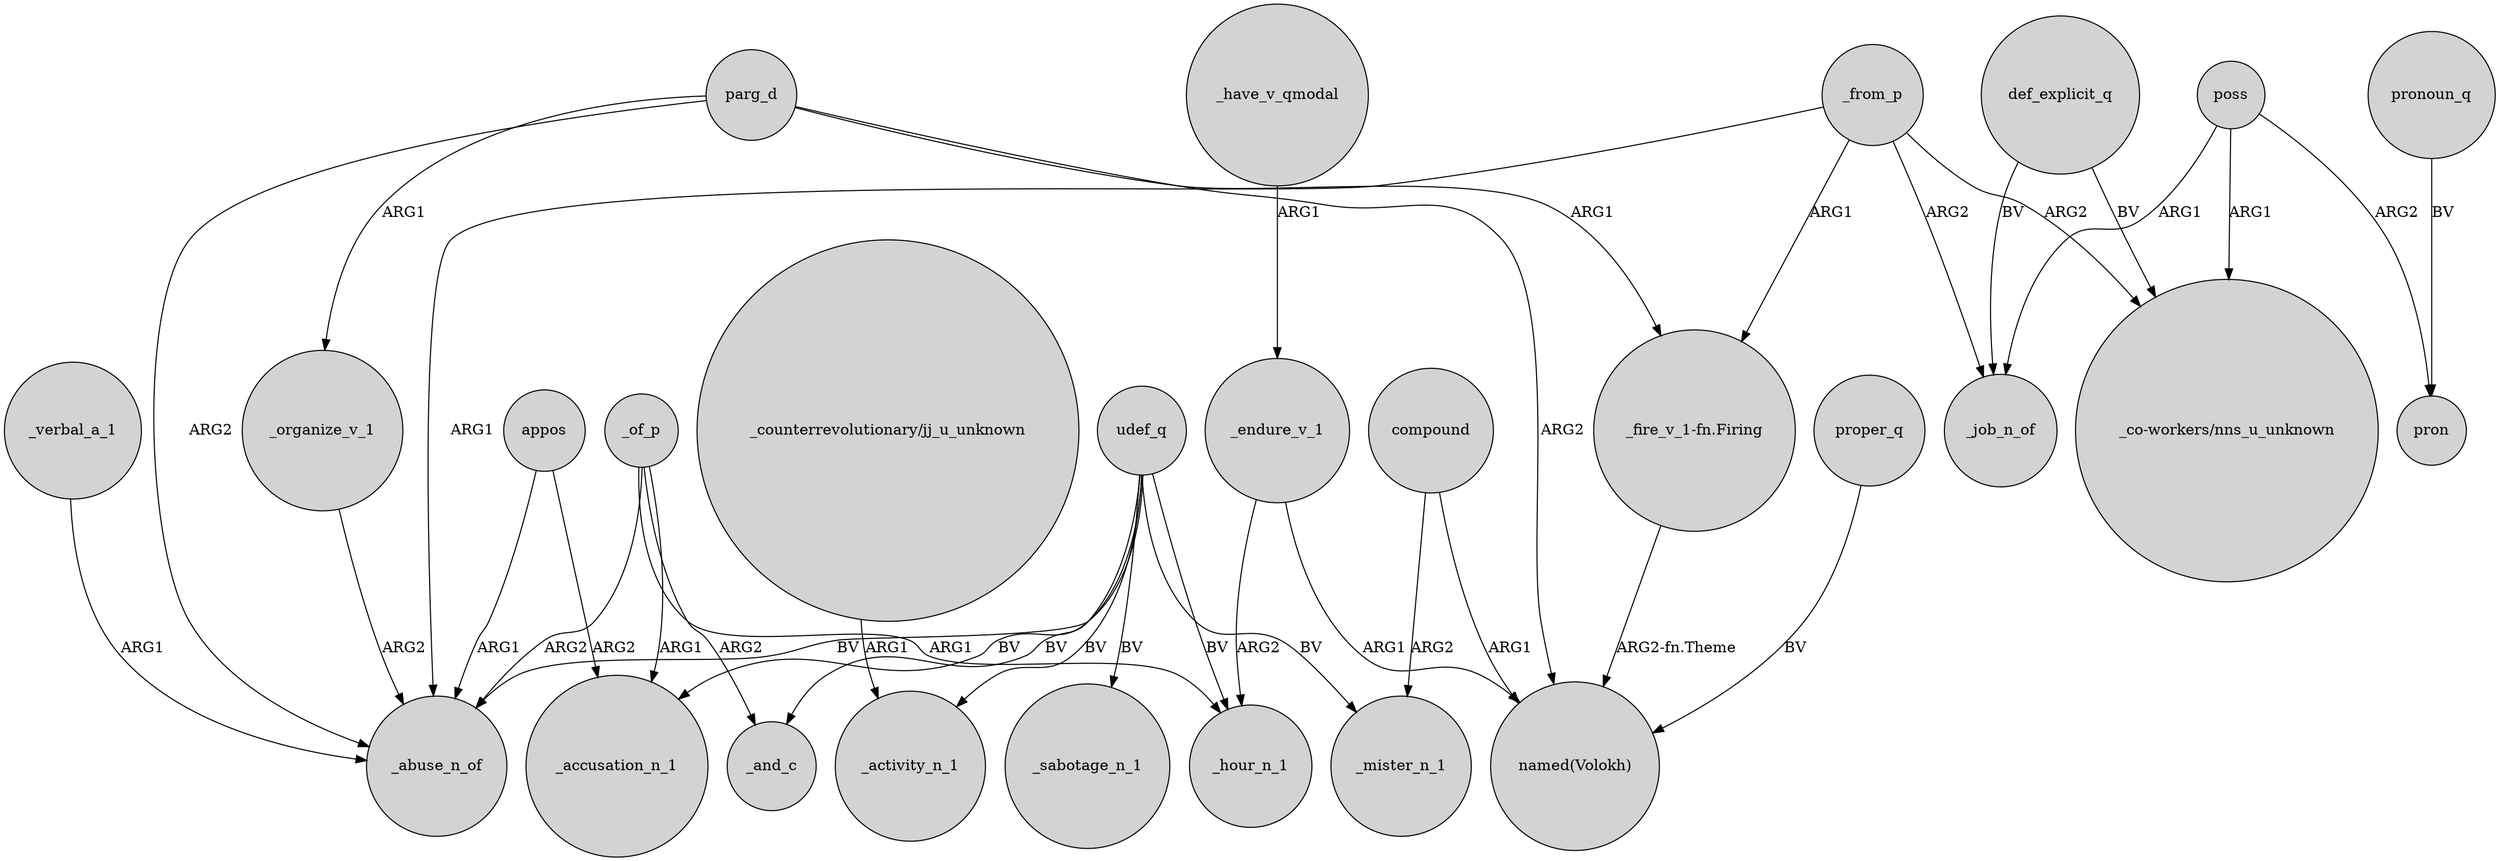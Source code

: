 digraph {
	node [shape=circle style=filled]
	_of_p -> _accusation_n_1 [label=ARG1]
	poss -> pron [label=ARG2]
	udef_q -> _activity_n_1 [label=BV]
	parg_d -> _abuse_n_of [label=ARG2]
	"_fire_v_1-fn.Firing" -> "named(Volokh)" [label="ARG2-fn.Theme"]
	compound -> _mister_n_1 [label=ARG2]
	udef_q -> _hour_n_1 [label=BV]
	udef_q -> _mister_n_1 [label=BV]
	_endure_v_1 -> _hour_n_1 [label=ARG2]
	_verbal_a_1 -> _abuse_n_of [label=ARG1]
	_of_p -> _and_c [label=ARG2]
	parg_d -> "named(Volokh)" [label=ARG2]
	_from_p -> _job_n_of [label=ARG2]
	appos -> _abuse_n_of [label=ARG1]
	compound -> "named(Volokh)" [label=ARG1]
	_organize_v_1 -> _abuse_n_of [label=ARG2]
	_endure_v_1 -> "named(Volokh)" [label=ARG1]
	pronoun_q -> pron [label=BV]
	proper_q -> "named(Volokh)" [label=BV]
	_of_p -> _abuse_n_of [label=ARG2]
	poss -> _job_n_of [label=ARG1]
	_from_p -> "_fire_v_1-fn.Firing" [label=ARG1]
	def_explicit_q -> _job_n_of [label=BV]
	_from_p -> _abuse_n_of [label=ARG1]
	_from_p -> "_co-workers/nns_u_unknown" [label=ARG2]
	udef_q -> _abuse_n_of [label=BV]
	parg_d -> _organize_v_1 [label=ARG1]
	poss -> "_co-workers/nns_u_unknown" [label=ARG1]
	udef_q -> _accusation_n_1 [label=BV]
	"_counterrevolutionary/jj_u_unknown" -> _activity_n_1 [label=ARG1]
	_have_v_qmodal -> _endure_v_1 [label=ARG1]
	appos -> _accusation_n_1 [label=ARG2]
	udef_q -> _and_c [label=BV]
	_of_p -> _hour_n_1 [label=ARG1]
	def_explicit_q -> "_co-workers/nns_u_unknown" [label=BV]
	udef_q -> _sabotage_n_1 [label=BV]
	parg_d -> "_fire_v_1-fn.Firing" [label=ARG1]
}
